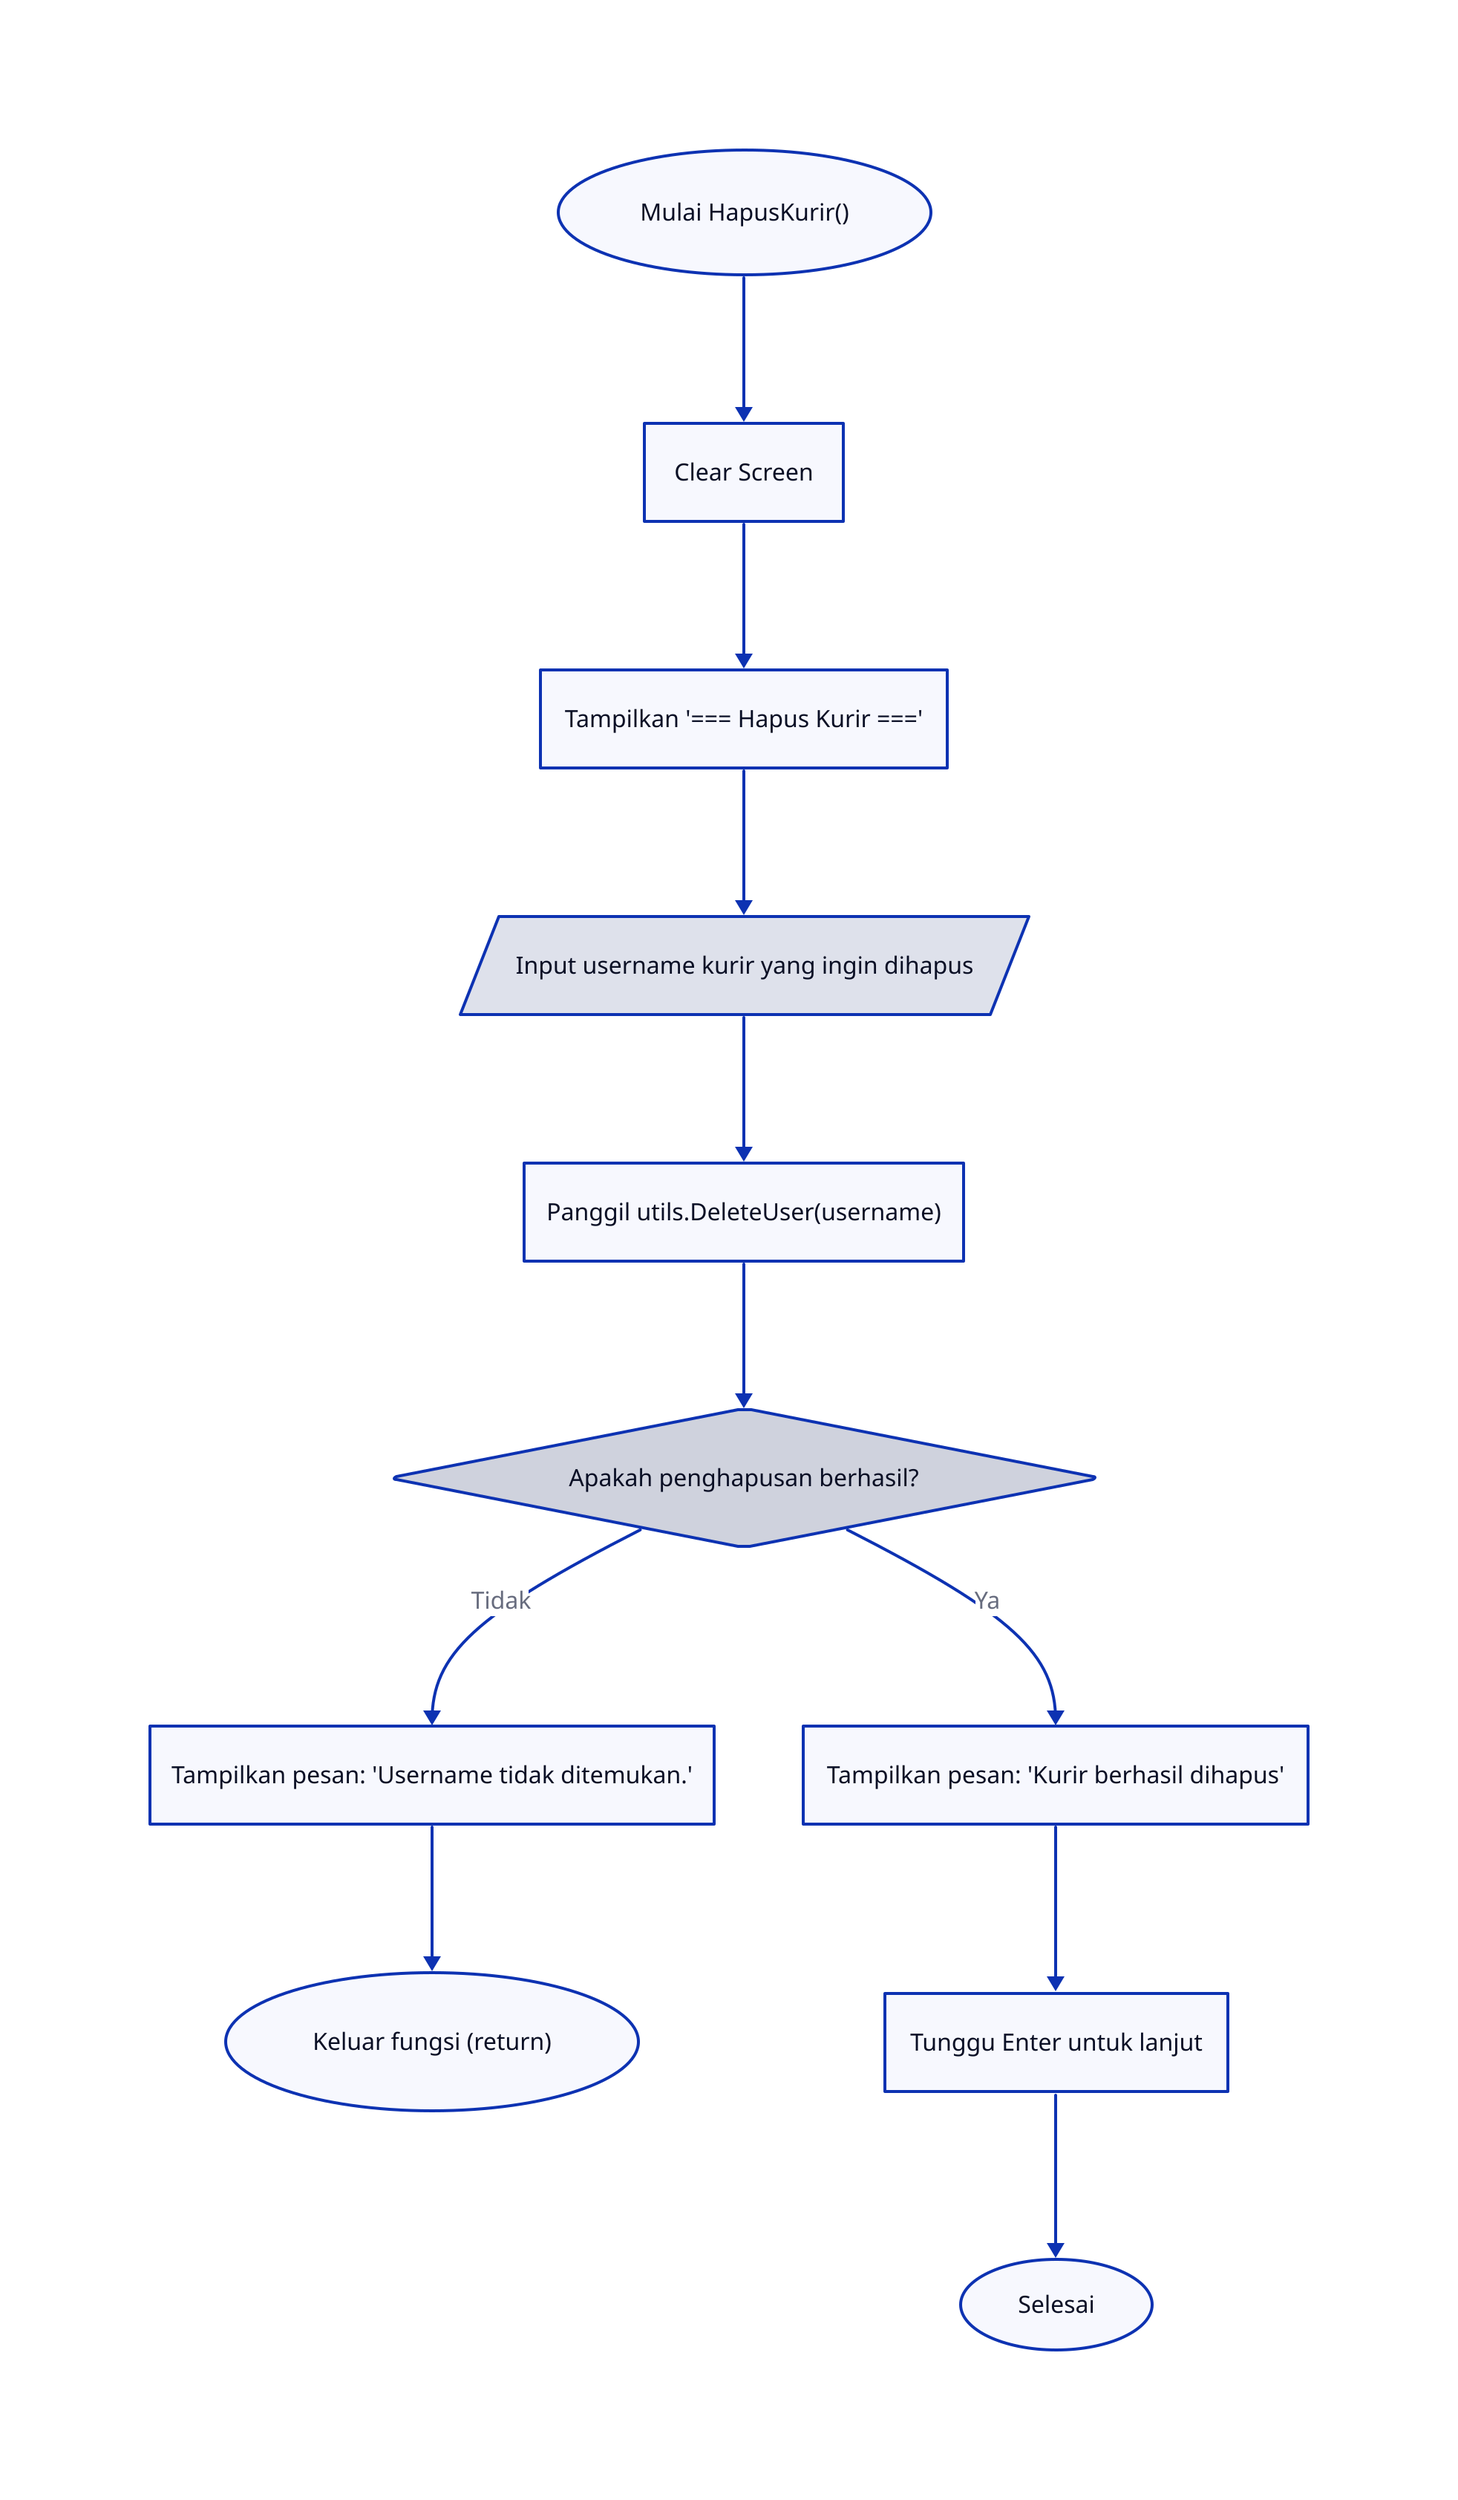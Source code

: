 direction: down

start: "Mulai HapusKurir()" {
  shape: oval
}

clear: "Clear Screen" {
  shape: rectangle
}

title: "Tampilkan '=== Hapus Kurir ==='" {
  shape: rectangle
}

inputUsername: "Input username kurir yang ingin dihapus" {
  shape: parallelogram
}

deleteUser: "Panggil utils.DeleteUser(username)" {
  shape: rectangle
}

checkDeleted: "Apakah penghapusan berhasil?" {
  shape: diamond
}

printNotFound: "Tampilkan pesan: 'Username tidak ditemukan.'" {
  shape: rectangle
}

returnNotFound: "Keluar fungsi (return)" {
  shape: oval
}

printSuccess: "Tampilkan pesan: 'Kurir berhasil dihapus'" {
  shape: rectangle
}

waitEnter: "Tunggu Enter untuk lanjut" {
  shape: rectangle
}

end: "Selesai" {
  shape: oval
}

start -> clear -> title -> inputUsername -> deleteUser -> checkDeleted
checkDeleted -> printNotFound: Tidak
printNotFound -> returnNotFound
checkDeleted -> printSuccess: Ya
printSuccess -> waitEnter -> end
